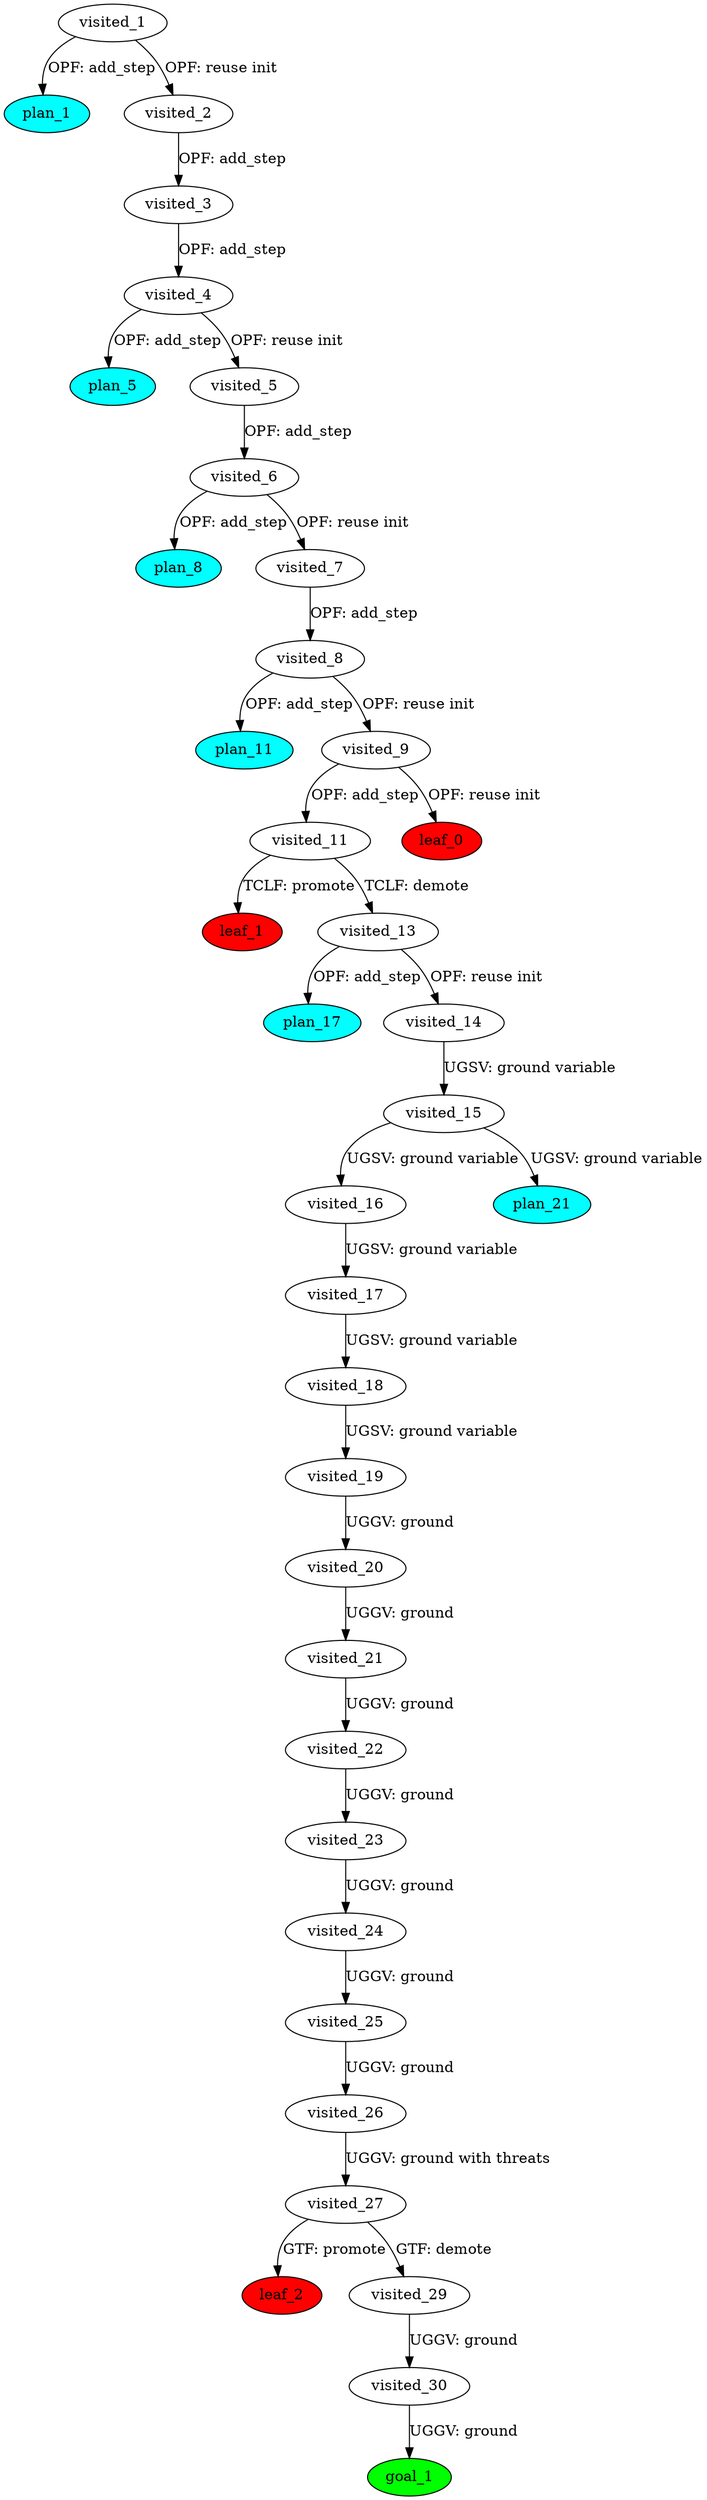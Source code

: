 digraph {
	"69a63e1a-bc9b-4c02-94e8-67fee5067bd0" [label=plan_0 fillcolor=cyan style=filled]
	"69a63e1a-bc9b-4c02-94e8-67fee5067bd0" [label=visited_1 fillcolor=white style=filled]
	"d95ac68c-0a46-45b5-acea-4346296d58b2" [label=plan_1 fillcolor=cyan style=filled]
	"69a63e1a-bc9b-4c02-94e8-67fee5067bd0" -> "d95ac68c-0a46-45b5-acea-4346296d58b2" [label="OPF: add_step"]
	"a0751034-6daf-42d8-201a-16193441b3dc" [label=plan_2 fillcolor=cyan style=filled]
	"69a63e1a-bc9b-4c02-94e8-67fee5067bd0" -> "a0751034-6daf-42d8-201a-16193441b3dc" [label="OPF: reuse init"]
	"a0751034-6daf-42d8-201a-16193441b3dc" [label=visited_2 fillcolor=white style=filled]
	"5b3cf8f3-ec02-4c57-4ba3-26823daf3f98" [label=plan_3 fillcolor=cyan style=filled]
	"a0751034-6daf-42d8-201a-16193441b3dc" -> "5b3cf8f3-ec02-4c57-4ba3-26823daf3f98" [label="OPF: add_step"]
	"5b3cf8f3-ec02-4c57-4ba3-26823daf3f98" [label=visited_3 fillcolor=white style=filled]
	"2de7216c-90ff-88d7-4168-3d86c2361110" [label=plan_4 fillcolor=cyan style=filled]
	"5b3cf8f3-ec02-4c57-4ba3-26823daf3f98" -> "2de7216c-90ff-88d7-4168-3d86c2361110" [label="OPF: add_step"]
	"2de7216c-90ff-88d7-4168-3d86c2361110" [label=visited_4 fillcolor=white style=filled]
	"f5c5fe46-21d1-7f0a-76aa-f7d6eded60bf" [label=plan_5 fillcolor=cyan style=filled]
	"2de7216c-90ff-88d7-4168-3d86c2361110" -> "f5c5fe46-21d1-7f0a-76aa-f7d6eded60bf" [label="OPF: add_step"]
	"0d0a5585-8dc3-f3ad-a7a9-88829b2fad3c" [label=plan_6 fillcolor=cyan style=filled]
	"2de7216c-90ff-88d7-4168-3d86c2361110" -> "0d0a5585-8dc3-f3ad-a7a9-88829b2fad3c" [label="OPF: reuse init"]
	"0d0a5585-8dc3-f3ad-a7a9-88829b2fad3c" [label=visited_5 fillcolor=white style=filled]
	"8f19bd4d-ddd2-58b5-9776-33daea5071d8" [label=plan_7 fillcolor=cyan style=filled]
	"0d0a5585-8dc3-f3ad-a7a9-88829b2fad3c" -> "8f19bd4d-ddd2-58b5-9776-33daea5071d8" [label="OPF: add_step"]
	"8f19bd4d-ddd2-58b5-9776-33daea5071d8" [label=visited_6 fillcolor=white style=filled]
	"a3c11121-b819-929c-0082-81e30dcc5d19" [label=plan_8 fillcolor=cyan style=filled]
	"8f19bd4d-ddd2-58b5-9776-33daea5071d8" -> "a3c11121-b819-929c-0082-81e30dcc5d19" [label="OPF: add_step"]
	"cecb9323-b414-670a-a690-d874bd2bc391" [label=plan_9 fillcolor=cyan style=filled]
	"8f19bd4d-ddd2-58b5-9776-33daea5071d8" -> "cecb9323-b414-670a-a690-d874bd2bc391" [label="OPF: reuse init"]
	"cecb9323-b414-670a-a690-d874bd2bc391" [label=visited_7 fillcolor=white style=filled]
	"d4b09cd6-f85a-7139-8645-28794b94317f" [label=plan_10 fillcolor=cyan style=filled]
	"cecb9323-b414-670a-a690-d874bd2bc391" -> "d4b09cd6-f85a-7139-8645-28794b94317f" [label="OPF: add_step"]
	"d4b09cd6-f85a-7139-8645-28794b94317f" [label=visited_8 fillcolor=white style=filled]
	"10efa500-75b1-71aa-e251-dc5fbef8a8bb" [label=plan_11 fillcolor=cyan style=filled]
	"d4b09cd6-f85a-7139-8645-28794b94317f" -> "10efa500-75b1-71aa-e251-dc5fbef8a8bb" [label="OPF: add_step"]
	"c7aa0ac2-e575-d82b-b46e-e42e76b87859" [label=plan_12 fillcolor=cyan style=filled]
	"d4b09cd6-f85a-7139-8645-28794b94317f" -> "c7aa0ac2-e575-d82b-b46e-e42e76b87859" [label="OPF: reuse init"]
	"c7aa0ac2-e575-d82b-b46e-e42e76b87859" [label=visited_9 fillcolor=white style=filled]
	"5b049d12-5b70-2126-d638-ec732048508a" [label=plan_13 fillcolor=cyan style=filled]
	"c7aa0ac2-e575-d82b-b46e-e42e76b87859" -> "5b049d12-5b70-2126-d638-ec732048508a" [label="OPF: add_step"]
	"99ab1c4c-73a0-6e94-40e7-051b2f6874db" [label=plan_14 fillcolor=cyan style=filled]
	"c7aa0ac2-e575-d82b-b46e-e42e76b87859" -> "99ab1c4c-73a0-6e94-40e7-051b2f6874db" [label="OPF: reuse init"]
	"99ab1c4c-73a0-6e94-40e7-051b2f6874db" [label=visited_10 fillcolor=white style=filled]
	"99ab1c4c-73a0-6e94-40e7-051b2f6874db" [label=leaf_0 fillcolor=red style=filled]
	"5b049d12-5b70-2126-d638-ec732048508a" [label=visited_11 fillcolor=white style=filled]
	"15cb6210-fa8d-cde9-8559-3e2aab2bd000" [label=plan_15 fillcolor=cyan style=filled]
	"5b049d12-5b70-2126-d638-ec732048508a" -> "15cb6210-fa8d-cde9-8559-3e2aab2bd000" [label="TCLF: promote"]
	"c73b057a-4e02-5f36-fcd4-35079a730795" [label=plan_16 fillcolor=cyan style=filled]
	"5b049d12-5b70-2126-d638-ec732048508a" -> "c73b057a-4e02-5f36-fcd4-35079a730795" [label="TCLF: demote"]
	"15cb6210-fa8d-cde9-8559-3e2aab2bd000" [label=visited_12 fillcolor=white style=filled]
	"15cb6210-fa8d-cde9-8559-3e2aab2bd000" [label=leaf_1 fillcolor=red style=filled]
	"c73b057a-4e02-5f36-fcd4-35079a730795" [label=visited_13 fillcolor=white style=filled]
	"7e00c80f-5992-a9ee-73ac-bb6249021329" [label=plan_17 fillcolor=cyan style=filled]
	"c73b057a-4e02-5f36-fcd4-35079a730795" -> "7e00c80f-5992-a9ee-73ac-bb6249021329" [label="OPF: add_step"]
	"e64cf11e-1115-d6f0-8256-2c2ef3e17611" [label=plan_18 fillcolor=cyan style=filled]
	"c73b057a-4e02-5f36-fcd4-35079a730795" -> "e64cf11e-1115-d6f0-8256-2c2ef3e17611" [label="OPF: reuse init"]
	"e64cf11e-1115-d6f0-8256-2c2ef3e17611" [label=visited_14 fillcolor=white style=filled]
	"4891098b-4677-3115-a041-fc4a9f851e3a" [label=plan_19 fillcolor=cyan style=filled]
	"e64cf11e-1115-d6f0-8256-2c2ef3e17611" -> "4891098b-4677-3115-a041-fc4a9f851e3a" [label="UGSV: ground variable"]
	"4891098b-4677-3115-a041-fc4a9f851e3a" [label=visited_15 fillcolor=white style=filled]
	"ade6fa01-e26d-e197-2140-fcb526407641" [label=plan_20 fillcolor=cyan style=filled]
	"4891098b-4677-3115-a041-fc4a9f851e3a" -> "ade6fa01-e26d-e197-2140-fcb526407641" [label="UGSV: ground variable"]
	"9c894ecc-2a8c-d9b1-dfc5-7643c444930c" [label=plan_21 fillcolor=cyan style=filled]
	"4891098b-4677-3115-a041-fc4a9f851e3a" -> "9c894ecc-2a8c-d9b1-dfc5-7643c444930c" [label="UGSV: ground variable"]
	"ade6fa01-e26d-e197-2140-fcb526407641" [label=visited_16 fillcolor=white style=filled]
	"30cf7c21-8d16-4b98-83e1-edc8da101408" [label=plan_22 fillcolor=cyan style=filled]
	"ade6fa01-e26d-e197-2140-fcb526407641" -> "30cf7c21-8d16-4b98-83e1-edc8da101408" [label="UGSV: ground variable"]
	"30cf7c21-8d16-4b98-83e1-edc8da101408" [label=visited_17 fillcolor=white style=filled]
	"342c18b8-a036-2af4-13de-c943035b892b" [label=plan_23 fillcolor=cyan style=filled]
	"30cf7c21-8d16-4b98-83e1-edc8da101408" -> "342c18b8-a036-2af4-13de-c943035b892b" [label="UGSV: ground variable"]
	"342c18b8-a036-2af4-13de-c943035b892b" [label=visited_18 fillcolor=white style=filled]
	"007c1ede-d3f0-acee-fd68-3f05a9351374" [label=plan_24 fillcolor=cyan style=filled]
	"342c18b8-a036-2af4-13de-c943035b892b" -> "007c1ede-d3f0-acee-fd68-3f05a9351374" [label="UGSV: ground variable"]
	"007c1ede-d3f0-acee-fd68-3f05a9351374" [label=visited_19 fillcolor=white style=filled]
	"73129783-eb81-81b0-23ba-12d83920d788" [label=plan_25 fillcolor=cyan style=filled]
	"007c1ede-d3f0-acee-fd68-3f05a9351374" -> "73129783-eb81-81b0-23ba-12d83920d788" [label="UGGV: ground"]
	"73129783-eb81-81b0-23ba-12d83920d788" [label=visited_20 fillcolor=white style=filled]
	"32be4d13-5814-eff5-fd40-5110c72d7e4b" [label=plan_26 fillcolor=cyan style=filled]
	"73129783-eb81-81b0-23ba-12d83920d788" -> "32be4d13-5814-eff5-fd40-5110c72d7e4b" [label="UGGV: ground"]
	"32be4d13-5814-eff5-fd40-5110c72d7e4b" [label=visited_21 fillcolor=white style=filled]
	"bf64f303-e8a9-60ad-f637-cbcecd66cf33" [label=plan_27 fillcolor=cyan style=filled]
	"32be4d13-5814-eff5-fd40-5110c72d7e4b" -> "bf64f303-e8a9-60ad-f637-cbcecd66cf33" [label="UGGV: ground"]
	"bf64f303-e8a9-60ad-f637-cbcecd66cf33" [label=visited_22 fillcolor=white style=filled]
	"807ec7b0-fee0-3f0f-0fb5-4799504420a0" [label=plan_28 fillcolor=cyan style=filled]
	"bf64f303-e8a9-60ad-f637-cbcecd66cf33" -> "807ec7b0-fee0-3f0f-0fb5-4799504420a0" [label="UGGV: ground"]
	"807ec7b0-fee0-3f0f-0fb5-4799504420a0" [label=visited_23 fillcolor=white style=filled]
	"10d04465-2b80-35d4-0708-a12425ebcd27" [label=plan_29 fillcolor=cyan style=filled]
	"807ec7b0-fee0-3f0f-0fb5-4799504420a0" -> "10d04465-2b80-35d4-0708-a12425ebcd27" [label="UGGV: ground"]
	"10d04465-2b80-35d4-0708-a12425ebcd27" [label=visited_24 fillcolor=white style=filled]
	"08daa1ec-4c9f-8696-c9a1-7f56e3af96cb" [label=plan_30 fillcolor=cyan style=filled]
	"10d04465-2b80-35d4-0708-a12425ebcd27" -> "08daa1ec-4c9f-8696-c9a1-7f56e3af96cb" [label="UGGV: ground"]
	"08daa1ec-4c9f-8696-c9a1-7f56e3af96cb" [label=visited_25 fillcolor=white style=filled]
	"aeafb2a0-c9d3-bd85-b20b-89a39c86ef65" [label=plan_31 fillcolor=cyan style=filled]
	"08daa1ec-4c9f-8696-c9a1-7f56e3af96cb" -> "aeafb2a0-c9d3-bd85-b20b-89a39c86ef65" [label="UGGV: ground"]
	"aeafb2a0-c9d3-bd85-b20b-89a39c86ef65" [label=visited_26 fillcolor=white style=filled]
	"57dddfb7-b86e-be2a-466c-3f81fc751c6d" [label=plan_32 fillcolor=cyan style=filled]
	"aeafb2a0-c9d3-bd85-b20b-89a39c86ef65" -> "57dddfb7-b86e-be2a-466c-3f81fc751c6d" [label="UGGV: ground with threats"]
	"57dddfb7-b86e-be2a-466c-3f81fc751c6d" [label=visited_27 fillcolor=white style=filled]
	"a465186a-c9b3-6380-485e-cf656e9b244b" [label=plan_33 fillcolor=cyan style=filled]
	"57dddfb7-b86e-be2a-466c-3f81fc751c6d" -> "a465186a-c9b3-6380-485e-cf656e9b244b" [label="GTF: promote"]
	"164657d2-59d3-4718-d165-5506558a647d" [label=plan_34 fillcolor=cyan style=filled]
	"57dddfb7-b86e-be2a-466c-3f81fc751c6d" -> "164657d2-59d3-4718-d165-5506558a647d" [label="GTF: demote"]
	"a465186a-c9b3-6380-485e-cf656e9b244b" [label=visited_28 fillcolor=white style=filled]
	"a465186a-c9b3-6380-485e-cf656e9b244b" [label=leaf_2 fillcolor=red style=filled]
	"164657d2-59d3-4718-d165-5506558a647d" [label=visited_29 fillcolor=white style=filled]
	"aca54043-cf76-d8ce-0018-ba4afe9136f1" [label=plan_35 fillcolor=cyan style=filled]
	"164657d2-59d3-4718-d165-5506558a647d" -> "aca54043-cf76-d8ce-0018-ba4afe9136f1" [label="UGGV: ground"]
	"aca54043-cf76-d8ce-0018-ba4afe9136f1" [label=visited_30 fillcolor=white style=filled]
	"8aa2351e-fa14-3e10-bcdc-c2ac3d29990a" [label=plan_36 fillcolor=cyan style=filled]
	"aca54043-cf76-d8ce-0018-ba4afe9136f1" -> "8aa2351e-fa14-3e10-bcdc-c2ac3d29990a" [label="UGGV: ground"]
	"8aa2351e-fa14-3e10-bcdc-c2ac3d29990a" [label=visited_31 fillcolor=white style=filled]
	"8aa2351e-fa14-3e10-bcdc-c2ac3d29990a" [label=goal_1 fillcolor=green style=filled]
}
